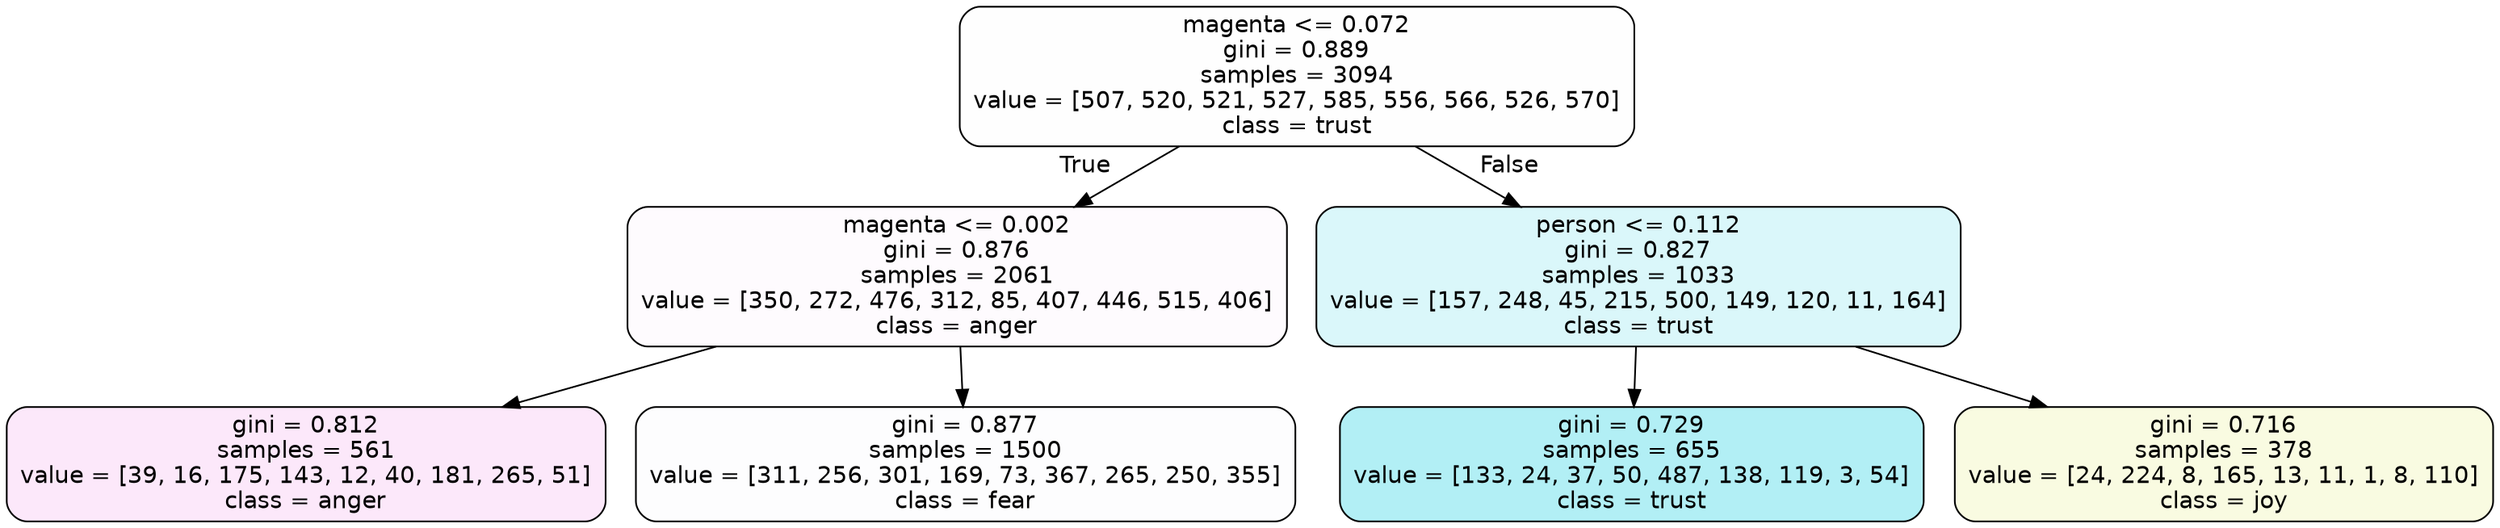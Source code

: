 digraph Tree {
node [shape=box, style="filled, rounded", color="black", fontname=helvetica] ;
edge [fontname=helvetica] ;
0 [label="magenta <= 0.072\ngini = 0.889\nsamples = 3094\nvalue = [507, 520, 521, 527, 585, 556, 566, 526, 570]\nclass = trust", fillcolor="#39d7e501"] ;
1 [label="magenta <= 0.002\ngini = 0.876\nsamples = 2061\nvalue = [350, 272, 476, 312, 85, 407, 446, 515, 406]\nclass = anger", fillcolor="#e539d704"] ;
0 -> 1 [labeldistance=2.5, labelangle=45, headlabel="True"] ;
2 [label="gini = 0.812\nsamples = 561\nvalue = [39, 16, 175, 143, 12, 40, 181, 265, 51]\nclass = anger", fillcolor="#e539d71d"] ;
1 -> 2 ;
3 [label="gini = 0.877\nsamples = 1500\nvalue = [311, 256, 301, 169, 73, 367, 265, 250, 355]\nclass = fear", fillcolor="#3964e502"] ;
1 -> 3 ;
4 [label="person <= 0.112\ngini = 0.827\nsamples = 1033\nvalue = [157, 248, 45, 215, 500, 149, 120, 11, 164]\nclass = trust", fillcolor="#39d7e52f"] ;
0 -> 4 [labeldistance=2.5, labelangle=-45, headlabel="False"] ;
5 [label="gini = 0.729\nsamples = 655\nvalue = [133, 24, 37, 50, 487, 138, 119, 3, 54]\nclass = trust", fillcolor="#39d7e562"] ;
4 -> 5 ;
6 [label="gini = 0.716\nsamples = 378\nvalue = [24, 224, 8, 165, 13, 11, 1, 8, 110]\nclass = joy", fillcolor="#d7e53926"] ;
4 -> 6 ;
}